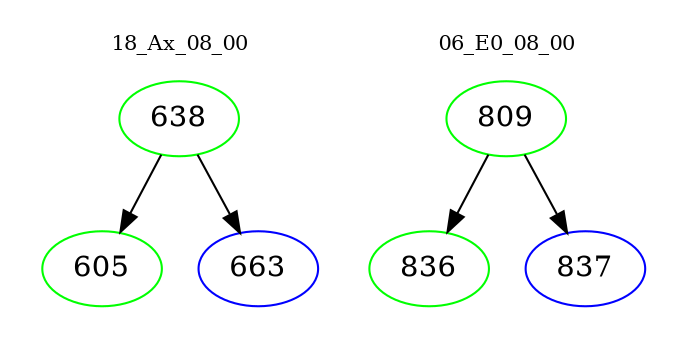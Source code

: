 digraph{
subgraph cluster_0 {
color = white
label = "18_Ax_08_00";
fontsize=10;
T0_638 [label="638", color="green"]
T0_638 -> T0_605 [color="black"]
T0_605 [label="605", color="green"]
T0_638 -> T0_663 [color="black"]
T0_663 [label="663", color="blue"]
}
subgraph cluster_1 {
color = white
label = "06_E0_08_00";
fontsize=10;
T1_809 [label="809", color="green"]
T1_809 -> T1_836 [color="black"]
T1_836 [label="836", color="green"]
T1_809 -> T1_837 [color="black"]
T1_837 [label="837", color="blue"]
}
}
